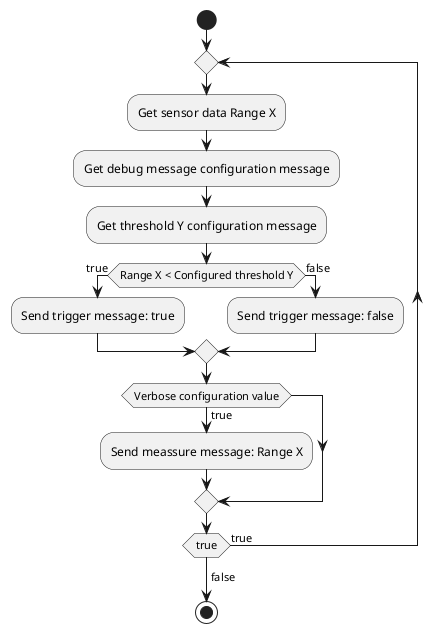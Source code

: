 @startuml
skinparam monochrome true

start

repeat
:Get sensor data Range X;
:Get debug message configuration message;
:Get threshold Y configuration message;
if (Range X < Configured threshold Y) then (true)
    :Send trigger message: true;
else (false)
    :Send trigger message: false;
endif

if (Verbose configuration value) then (true)
    :Send meassure message: Range X;
endif
repeat while(true) is (true)
->false;
stop
@enduml
